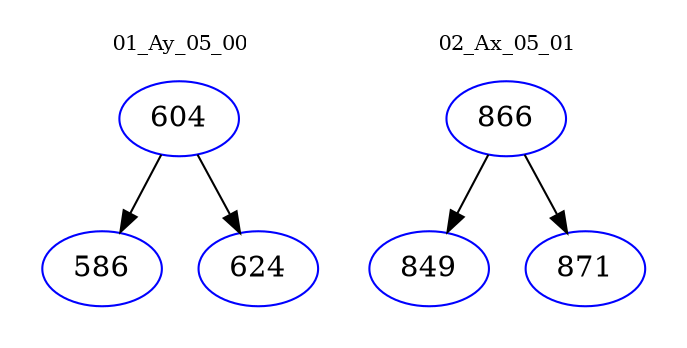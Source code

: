 digraph{
subgraph cluster_0 {
color = white
label = "01_Ay_05_00";
fontsize=10;
T0_604 [label="604", color="blue"]
T0_604 -> T0_586 [color="black"]
T0_586 [label="586", color="blue"]
T0_604 -> T0_624 [color="black"]
T0_624 [label="624", color="blue"]
}
subgraph cluster_1 {
color = white
label = "02_Ax_05_01";
fontsize=10;
T1_866 [label="866", color="blue"]
T1_866 -> T1_849 [color="black"]
T1_849 [label="849", color="blue"]
T1_866 -> T1_871 [color="black"]
T1_871 [label="871", color="blue"]
}
}
